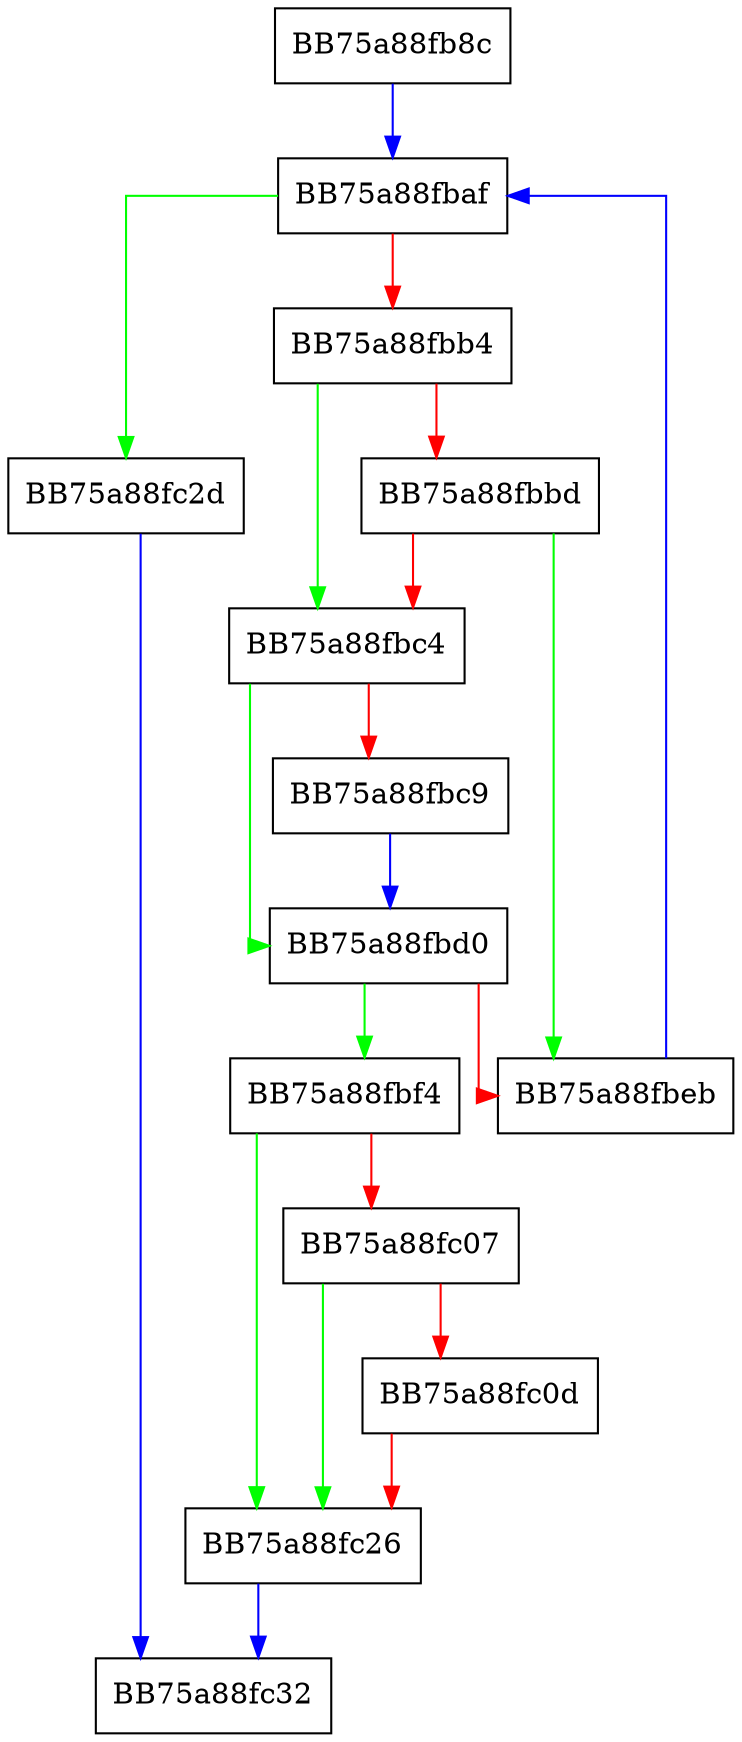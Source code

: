 digraph CreateElementHierachry {
  node [shape="box"];
  graph [splines=ortho];
  BB75a88fb8c -> BB75a88fbaf [color="blue"];
  BB75a88fbaf -> BB75a88fc2d [color="green"];
  BB75a88fbaf -> BB75a88fbb4 [color="red"];
  BB75a88fbb4 -> BB75a88fbc4 [color="green"];
  BB75a88fbb4 -> BB75a88fbbd [color="red"];
  BB75a88fbbd -> BB75a88fbeb [color="green"];
  BB75a88fbbd -> BB75a88fbc4 [color="red"];
  BB75a88fbc4 -> BB75a88fbd0 [color="green"];
  BB75a88fbc4 -> BB75a88fbc9 [color="red"];
  BB75a88fbc9 -> BB75a88fbd0 [color="blue"];
  BB75a88fbd0 -> BB75a88fbf4 [color="green"];
  BB75a88fbd0 -> BB75a88fbeb [color="red"];
  BB75a88fbeb -> BB75a88fbaf [color="blue"];
  BB75a88fbf4 -> BB75a88fc26 [color="green"];
  BB75a88fbf4 -> BB75a88fc07 [color="red"];
  BB75a88fc07 -> BB75a88fc26 [color="green"];
  BB75a88fc07 -> BB75a88fc0d [color="red"];
  BB75a88fc0d -> BB75a88fc26 [color="red"];
  BB75a88fc26 -> BB75a88fc32 [color="blue"];
  BB75a88fc2d -> BB75a88fc32 [color="blue"];
}